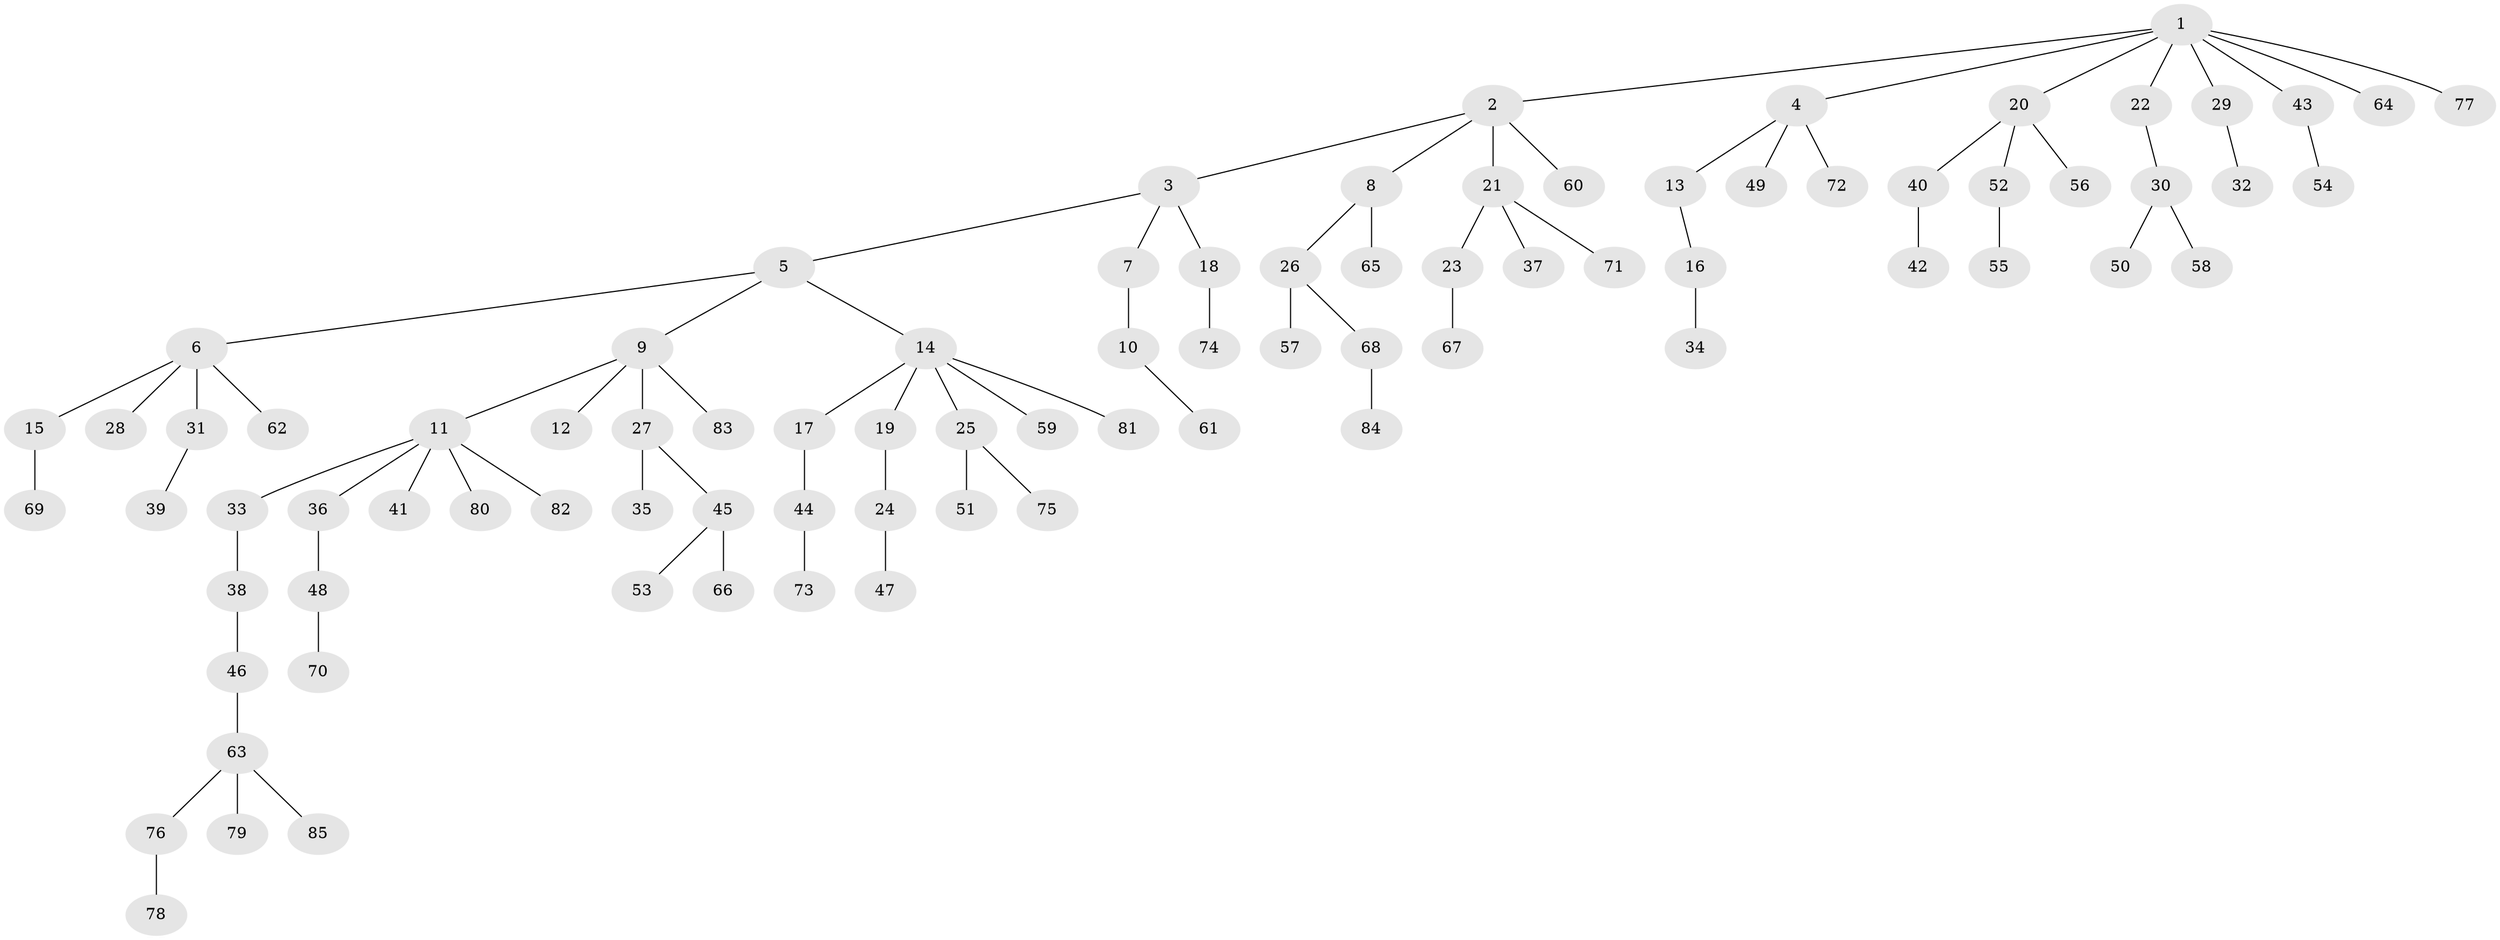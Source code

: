 // coarse degree distribution, {11: 0.01694915254237288, 4: 0.1016949152542373, 2: 0.288135593220339, 3: 0.06779661016949153, 5: 0.01694915254237288, 1: 0.5084745762711864}
// Generated by graph-tools (version 1.1) at 2025/19/03/04/25 18:19:10]
// undirected, 85 vertices, 84 edges
graph export_dot {
graph [start="1"]
  node [color=gray90,style=filled];
  1;
  2;
  3;
  4;
  5;
  6;
  7;
  8;
  9;
  10;
  11;
  12;
  13;
  14;
  15;
  16;
  17;
  18;
  19;
  20;
  21;
  22;
  23;
  24;
  25;
  26;
  27;
  28;
  29;
  30;
  31;
  32;
  33;
  34;
  35;
  36;
  37;
  38;
  39;
  40;
  41;
  42;
  43;
  44;
  45;
  46;
  47;
  48;
  49;
  50;
  51;
  52;
  53;
  54;
  55;
  56;
  57;
  58;
  59;
  60;
  61;
  62;
  63;
  64;
  65;
  66;
  67;
  68;
  69;
  70;
  71;
  72;
  73;
  74;
  75;
  76;
  77;
  78;
  79;
  80;
  81;
  82;
  83;
  84;
  85;
  1 -- 2;
  1 -- 4;
  1 -- 20;
  1 -- 22;
  1 -- 29;
  1 -- 43;
  1 -- 64;
  1 -- 77;
  2 -- 3;
  2 -- 8;
  2 -- 21;
  2 -- 60;
  3 -- 5;
  3 -- 7;
  3 -- 18;
  4 -- 13;
  4 -- 49;
  4 -- 72;
  5 -- 6;
  5 -- 9;
  5 -- 14;
  6 -- 15;
  6 -- 28;
  6 -- 31;
  6 -- 62;
  7 -- 10;
  8 -- 26;
  8 -- 65;
  9 -- 11;
  9 -- 12;
  9 -- 27;
  9 -- 83;
  10 -- 61;
  11 -- 33;
  11 -- 36;
  11 -- 41;
  11 -- 80;
  11 -- 82;
  13 -- 16;
  14 -- 17;
  14 -- 19;
  14 -- 25;
  14 -- 59;
  14 -- 81;
  15 -- 69;
  16 -- 34;
  17 -- 44;
  18 -- 74;
  19 -- 24;
  20 -- 40;
  20 -- 52;
  20 -- 56;
  21 -- 23;
  21 -- 37;
  21 -- 71;
  22 -- 30;
  23 -- 67;
  24 -- 47;
  25 -- 51;
  25 -- 75;
  26 -- 57;
  26 -- 68;
  27 -- 35;
  27 -- 45;
  29 -- 32;
  30 -- 50;
  30 -- 58;
  31 -- 39;
  33 -- 38;
  36 -- 48;
  38 -- 46;
  40 -- 42;
  43 -- 54;
  44 -- 73;
  45 -- 53;
  45 -- 66;
  46 -- 63;
  48 -- 70;
  52 -- 55;
  63 -- 76;
  63 -- 79;
  63 -- 85;
  68 -- 84;
  76 -- 78;
}
